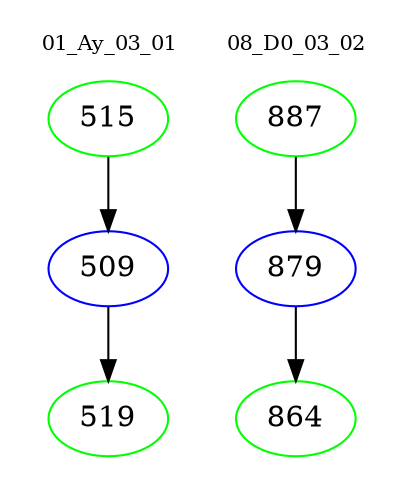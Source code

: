 digraph{
subgraph cluster_0 {
color = white
label = "01_Ay_03_01";
fontsize=10;
T0_515 [label="515", color="green"]
T0_515 -> T0_509 [color="black"]
T0_509 [label="509", color="blue"]
T0_509 -> T0_519 [color="black"]
T0_519 [label="519", color="green"]
}
subgraph cluster_1 {
color = white
label = "08_D0_03_02";
fontsize=10;
T1_887 [label="887", color="green"]
T1_887 -> T1_879 [color="black"]
T1_879 [label="879", color="blue"]
T1_879 -> T1_864 [color="black"]
T1_864 [label="864", color="green"]
}
}
